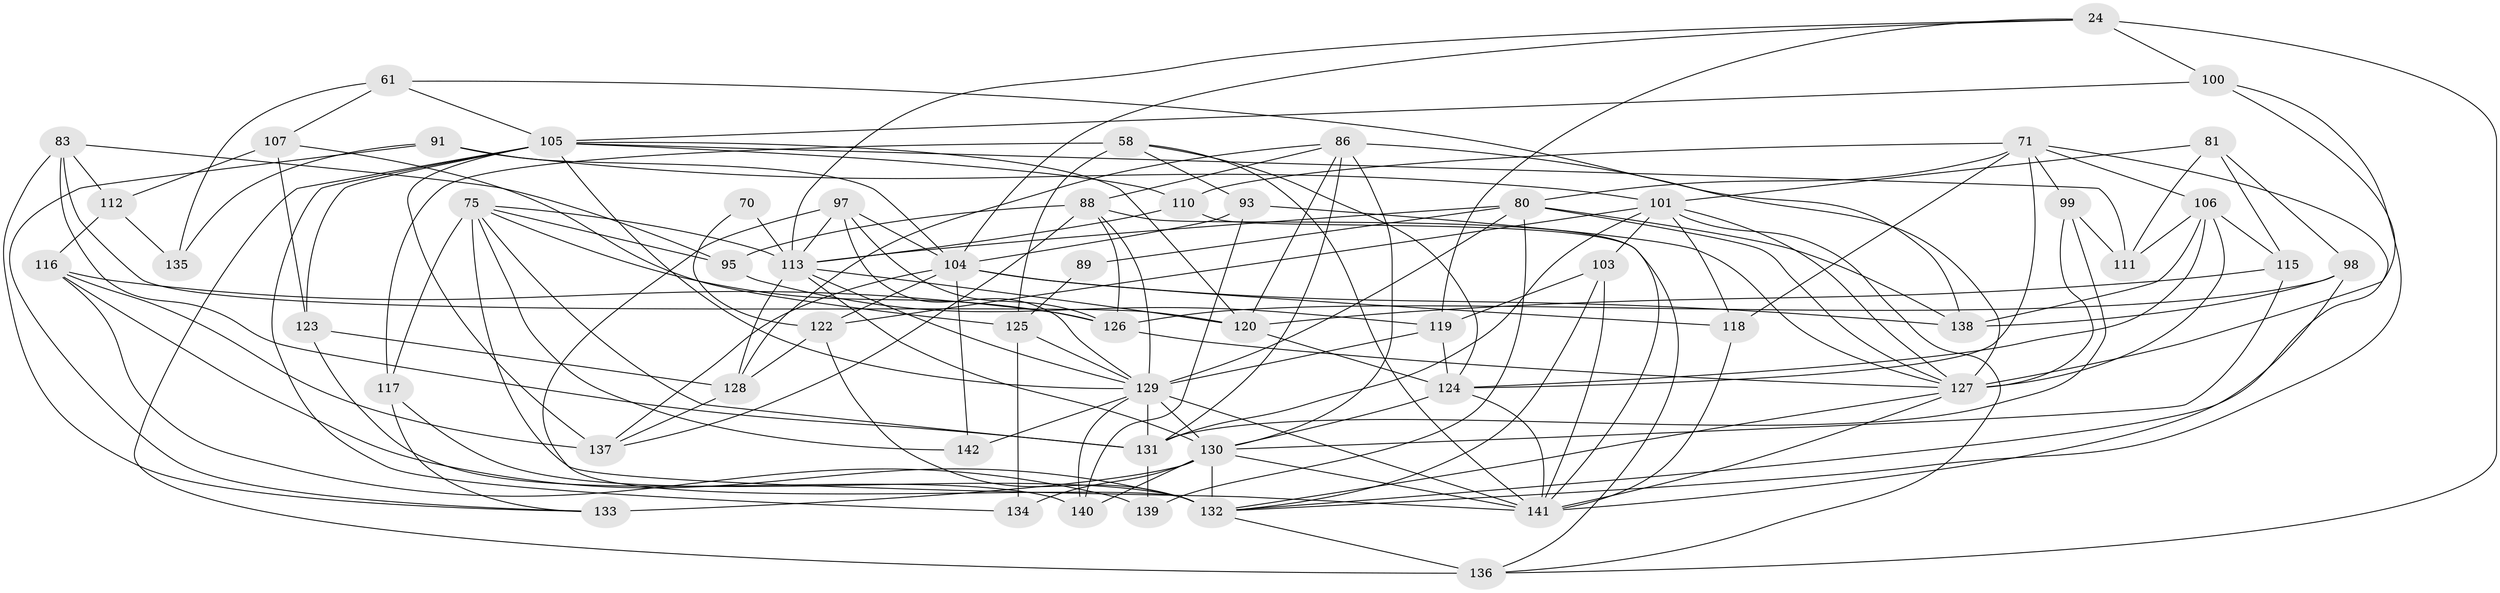 // original degree distribution, {4: 1.0}
// Generated by graph-tools (version 1.1) at 2025/01/03/04/25 22:01:29]
// undirected, 56 vertices, 153 edges
graph export_dot {
graph [start="1"]
  node [color=gray90,style=filled];
  24 [super="+13"];
  58 [super="+19"];
  61 [super="+1"];
  70;
  71 [super="+50"];
  75 [super="+32+72"];
  80 [super="+22+62"];
  81;
  83 [super="+42"];
  86 [super="+56"];
  88 [super="+38+41"];
  89;
  91;
  93;
  95;
  97 [super="+8+11"];
  98;
  99;
  100 [super="+87"];
  101 [super="+73"];
  103;
  104 [super="+102+33"];
  105 [super="+35+82"];
  106 [super="+78"];
  107;
  110;
  111;
  112;
  113 [super="+16+49+94"];
  115;
  116 [super="+84"];
  117 [super="+28"];
  118;
  119 [super="+85"];
  120 [super="+25+29+30"];
  122 [super="+23"];
  123;
  124 [super="+108"];
  125 [super="+76"];
  126 [super="+18"];
  127 [super="+92"];
  128 [super="+7"];
  129 [super="+15+67+121+63"];
  130 [super="+6+114"];
  131 [super="+69"];
  132 [super="+74+53"];
  133 [super="+60"];
  134;
  135;
  136 [super="+39"];
  137 [super="+109"];
  138 [super="+59"];
  139;
  140;
  141 [super="+96"];
  142;
  24 -- 100 [weight=2];
  24 -- 119;
  24 -- 104;
  24 -- 136;
  24 -- 113;
  58 -- 125;
  58 -- 93;
  58 -- 117 [weight=2];
  58 -- 124;
  58 -- 141;
  61 -- 135 [weight=2];
  61 -- 138 [weight=2];
  61 -- 105;
  61 -- 107;
  70 -- 113 [weight=3];
  70 -- 122;
  71 -- 124 [weight=2];
  71 -- 80;
  71 -- 99;
  71 -- 132;
  71 -- 118;
  71 -- 110;
  71 -- 106;
  75 -- 141 [weight=3];
  75 -- 126 [weight=2];
  75 -- 95;
  75 -- 131 [weight=2];
  75 -- 117;
  75 -- 142;
  75 -- 113 [weight=2];
  80 -- 89 [weight=2];
  80 -- 129 [weight=2];
  80 -- 127;
  80 -- 113;
  80 -- 138;
  80 -- 139 [weight=2];
  81 -- 98;
  81 -- 115;
  81 -- 111;
  81 -- 101;
  83 -- 120 [weight=2];
  83 -- 95;
  83 -- 133;
  83 -- 112;
  83 -- 131;
  86 -- 88 [weight=2];
  86 -- 128;
  86 -- 131;
  86 -- 120;
  86 -- 127;
  86 -- 130 [weight=2];
  88 -- 126;
  88 -- 129 [weight=2];
  88 -- 136;
  88 -- 137;
  88 -- 95;
  89 -- 125 [weight=2];
  91 -- 135;
  91 -- 133;
  91 -- 104;
  91 -- 101;
  93 -- 140;
  93 -- 104;
  93 -- 127;
  95 -- 119;
  97 -- 104;
  97 -- 126 [weight=2];
  97 -- 132 [weight=3];
  97 -- 129;
  97 -- 113;
  98 -- 138;
  98 -- 126;
  98 -- 141;
  99 -- 127;
  99 -- 111;
  99 -- 131;
  100 -- 132 [weight=2];
  100 -- 105;
  100 -- 127;
  101 -- 136;
  101 -- 127;
  101 -- 131;
  101 -- 118;
  101 -- 103;
  101 -- 122;
  103 -- 119;
  103 -- 141;
  103 -- 132;
  104 -- 118;
  104 -- 122;
  104 -- 138;
  104 -- 142;
  104 -- 137 [weight=2];
  105 -- 134;
  105 -- 120 [weight=3];
  105 -- 136 [weight=2];
  105 -- 137;
  105 -- 110;
  105 -- 111;
  105 -- 123;
  105 -- 129 [weight=2];
  106 -- 111;
  106 -- 124;
  106 -- 138;
  106 -- 115;
  106 -- 127;
  107 -- 112;
  107 -- 125;
  107 -- 123;
  110 -- 141;
  110 -- 113;
  112 -- 135;
  112 -- 116;
  113 -- 129;
  113 -- 128;
  113 -- 120;
  113 -- 130 [weight=2];
  115 -- 120;
  115 -- 130;
  116 -- 139;
  116 -- 132 [weight=2];
  116 -- 137;
  116 -- 126;
  117 -- 132 [weight=2];
  117 -- 133;
  118 -- 141;
  119 -- 124 [weight=2];
  119 -- 129;
  120 -- 124 [weight=2];
  122 -- 128 [weight=2];
  122 -- 132;
  123 -- 140;
  123 -- 128;
  124 -- 141;
  124 -- 130;
  125 -- 134;
  125 -- 129;
  126 -- 127;
  127 -- 132 [weight=2];
  127 -- 141 [weight=2];
  128 -- 137;
  129 -- 142 [weight=2];
  129 -- 130 [weight=2];
  129 -- 140;
  129 -- 131 [weight=3];
  129 -- 141 [weight=2];
  130 -- 141;
  130 -- 133 [weight=3];
  130 -- 134 [weight=2];
  130 -- 132;
  130 -- 140;
  131 -- 139;
  132 -- 136;
}
